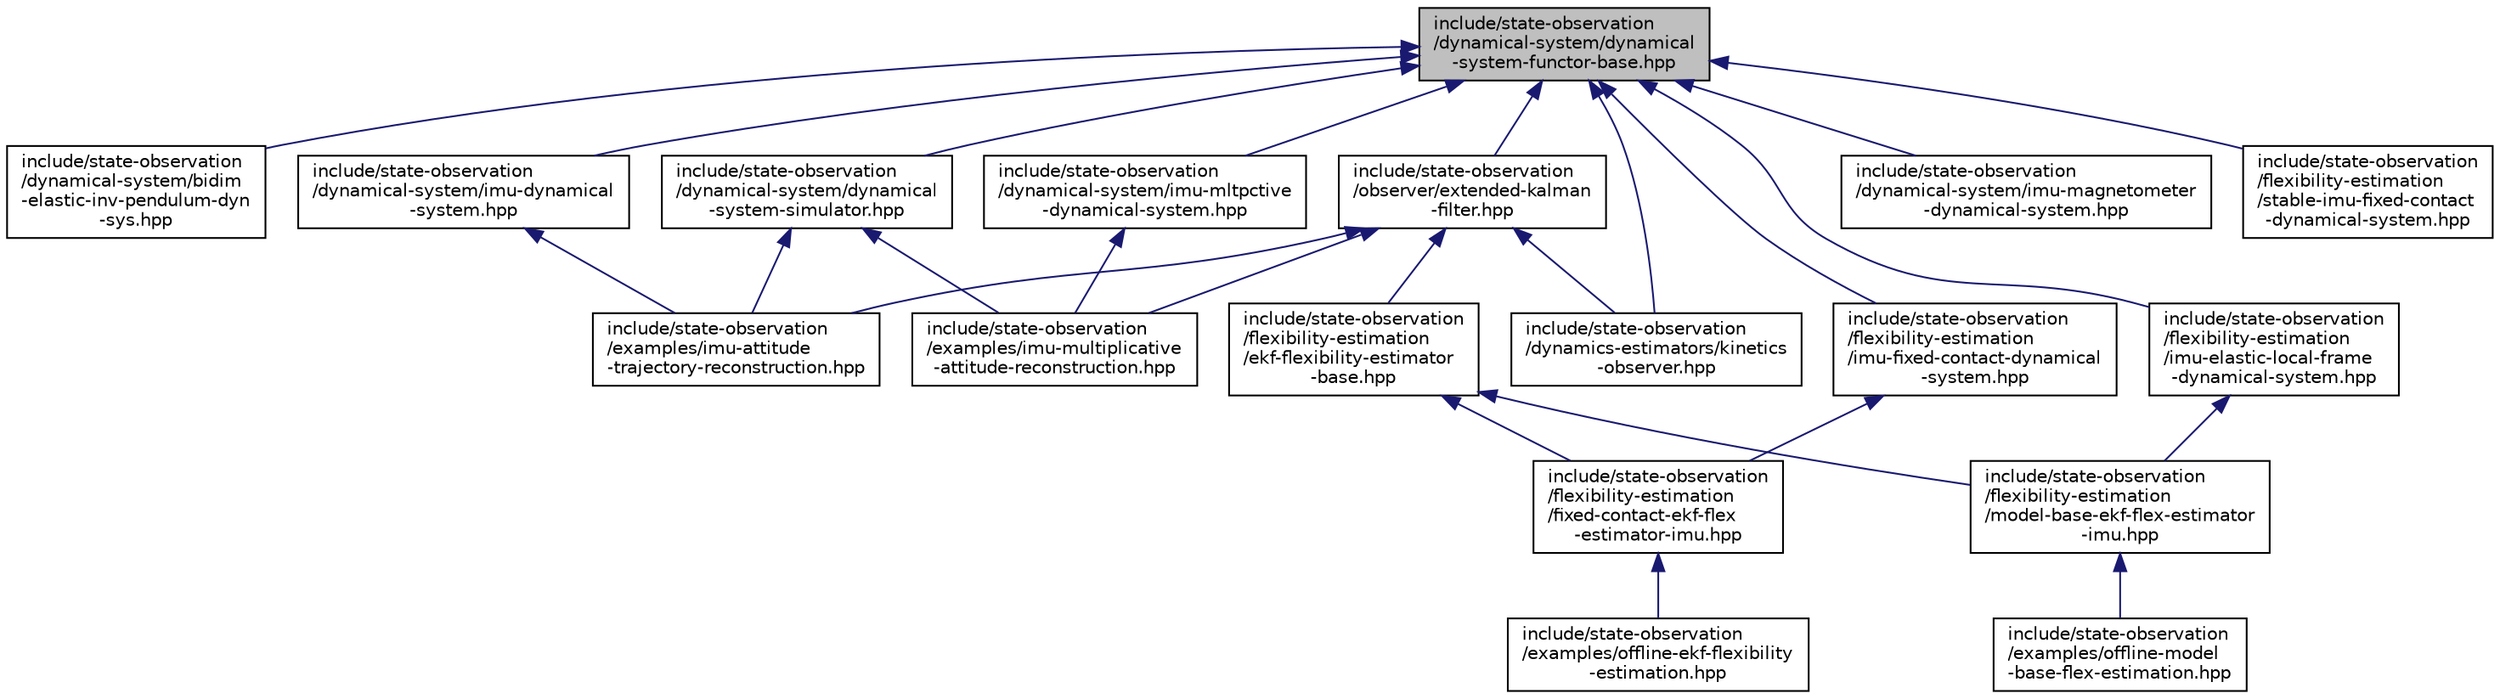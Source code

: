 digraph "include/state-observation/dynamical-system/dynamical-system-functor-base.hpp"
{
  edge [fontname="Helvetica",fontsize="10",labelfontname="Helvetica",labelfontsize="10"];
  node [fontname="Helvetica",fontsize="10",shape=record];
  Node14 [label="include/state-observation\l/dynamical-system/dynamical\l-system-functor-base.hpp",height=0.2,width=0.4,color="black", fillcolor="grey75", style="filled", fontcolor="black"];
  Node14 -> Node15 [dir="back",color="midnightblue",fontsize="10",style="solid",fontname="Helvetica"];
  Node15 [label="include/state-observation\l/dynamical-system/bidim\l-elastic-inv-pendulum-dyn\l-sys.hpp",height=0.2,width=0.4,color="black", fillcolor="white", style="filled",URL="$bidim-elastic-inv-pendulum-dyn-sys_8hpp.html"];
  Node14 -> Node16 [dir="back",color="midnightblue",fontsize="10",style="solid",fontname="Helvetica"];
  Node16 [label="include/state-observation\l/dynamical-system/dynamical\l-system-simulator.hpp",height=0.2,width=0.4,color="black", fillcolor="white", style="filled",URL="$dynamical-system-simulator_8hpp.html",tooltip="Provides an interface to simulate the dynamics provided by a dynamics functor. "];
  Node16 -> Node17 [dir="back",color="midnightblue",fontsize="10",style="solid",fontname="Helvetica"];
  Node17 [label="include/state-observation\l/examples/imu-attitude\l-trajectory-reconstruction.hpp",height=0.2,width=0.4,color="black", fillcolor="white", style="filled",URL="$imu-attitude-trajectory-reconstruction_8hpp.html",tooltip="Gives an implementation of attitude estimation for IMU reconstruction with or without given input..."];
  Node16 -> Node18 [dir="back",color="midnightblue",fontsize="10",style="solid",fontname="Helvetica"];
  Node18 [label="include/state-observation\l/examples/imu-multiplicative\l-attitude-reconstruction.hpp",height=0.2,width=0.4,color="black", fillcolor="white", style="filled",URL="$imu-multiplicative-attitude-reconstruction_8hpp.html"];
  Node14 -> Node19 [dir="back",color="midnightblue",fontsize="10",style="solid",fontname="Helvetica"];
  Node19 [label="include/state-observation\l/dynamical-system/imu-dynamical\l-system.hpp",height=0.2,width=0.4,color="black", fillcolor="white", style="filled",URL="$imu-dynamical-system_8hpp.html",tooltip="The file describes the dynamical system defined by an inertial measurement unit (IMU) fixed on a rigi..."];
  Node19 -> Node17 [dir="back",color="midnightblue",fontsize="10",style="solid",fontname="Helvetica"];
  Node14 -> Node20 [dir="back",color="midnightblue",fontsize="10",style="solid",fontname="Helvetica"];
  Node20 [label="include/state-observation\l/dynamical-system/imu-magnetometer\l-dynamical-system.hpp",height=0.2,width=0.4,color="black", fillcolor="white", style="filled",URL="$imu-magnetometer-dynamical-system_8hpp.html",tooltip="The file describes the dynamical system defined by an inertial measurement unit (IMU) fixed on a rigi..."];
  Node14 -> Node21 [dir="back",color="midnightblue",fontsize="10",style="solid",fontname="Helvetica"];
  Node21 [label="include/state-observation\l/dynamical-system/imu-mltpctive\l-dynamical-system.hpp",height=0.2,width=0.4,color="black", fillcolor="white", style="filled",URL="$imu-mltpctive-dynamical-system_8hpp.html"];
  Node21 -> Node18 [dir="back",color="midnightblue",fontsize="10",style="solid",fontname="Helvetica"];
  Node14 -> Node22 [dir="back",color="midnightblue",fontsize="10",style="solid",fontname="Helvetica"];
  Node22 [label="include/state-observation\l/dynamics-estimators/kinetics\l-observer.hpp",height=0.2,width=0.4,color="black", fillcolor="white", style="filled",URL="$kinetics-observer_8hpp.html",tooltip="Unified Kinetics estimator. "];
  Node14 -> Node23 [dir="back",color="midnightblue",fontsize="10",style="solid",fontname="Helvetica"];
  Node23 [label="include/state-observation\l/observer/extended-kalman\l-filter.hpp",height=0.2,width=0.4,color="black", fillcolor="white", style="filled",URL="$extended-kalman-filter_8hpp.html"];
  Node23 -> Node22 [dir="back",color="midnightblue",fontsize="10",style="solid",fontname="Helvetica"];
  Node23 -> Node17 [dir="back",color="midnightblue",fontsize="10",style="solid",fontname="Helvetica"];
  Node23 -> Node18 [dir="back",color="midnightblue",fontsize="10",style="solid",fontname="Helvetica"];
  Node23 -> Node24 [dir="back",color="midnightblue",fontsize="10",style="solid",fontname="Helvetica"];
  Node24 [label="include/state-observation\l/flexibility-estimation\l/ekf-flexibility-estimator\l-base.hpp",height=0.2,width=0.4,color="black", fillcolor="white", style="filled",URL="$ekf-flexibility-estimator-base_8hpp.html",tooltip="Declare the class of the flexibility estimation using the extended Kalman Filter. ..."];
  Node24 -> Node25 [dir="back",color="midnightblue",fontsize="10",style="solid",fontname="Helvetica"];
  Node25 [label="include/state-observation\l/flexibility-estimation\l/fixed-contact-ekf-flex\l-estimator-imu.hpp",height=0.2,width=0.4,color="black", fillcolor="white", style="filled",URL="$fixed-contact-ekf-flex-estimator-imu_8hpp.html",tooltip="Declares the class of the estimation of the flexibility using an extended Kalman filter and a fixed c..."];
  Node25 -> Node26 [dir="back",color="midnightblue",fontsize="10",style="solid",fontname="Helvetica"];
  Node26 [label="include/state-observation\l/examples/offline-ekf-flexibility\l-estimation.hpp",height=0.2,width=0.4,color="black", fillcolor="white", style="filled",URL="$offline-ekf-flexibility-estimation_8hpp.html",tooltip="Gives an implementation of flexibility estimation for IMU reconstruction with or without given input ..."];
  Node24 -> Node27 [dir="back",color="midnightblue",fontsize="10",style="solid",fontname="Helvetica"];
  Node27 [label="include/state-observation\l/flexibility-estimation\l/model-base-ekf-flex-estimator\l-imu.hpp",height=0.2,width=0.4,color="black", fillcolor="white", style="filled",URL="$model-base-ekf-flex-estimator-imu_8hpp.html",tooltip="Declares the class of the estimation of the flexibility using an extended Kalman filter and a fixed c..."];
  Node27 -> Node28 [dir="back",color="midnightblue",fontsize="10",style="solid",fontname="Helvetica"];
  Node28 [label="include/state-observation\l/examples/offline-model\l-base-flex-estimation.hpp",height=0.2,width=0.4,color="black", fillcolor="white", style="filled",URL="$offline-model-base-flex-estimation_8hpp.html"];
  Node14 -> Node29 [dir="back",color="midnightblue",fontsize="10",style="solid",fontname="Helvetica"];
  Node29 [label="include/state-observation\l/flexibility-estimation\l/imu-fixed-contact-dynamical\l-system.hpp",height=0.2,width=0.4,color="black", fillcolor="white", style="filled",URL="$imu-fixed-contact-dynamical-system_8hpp.html",tooltip="Definitions of the dynamical system of a robot flexibility with an IMU sensor. "];
  Node29 -> Node25 [dir="back",color="midnightblue",fontsize="10",style="solid",fontname="Helvetica"];
  Node14 -> Node30 [dir="back",color="midnightblue",fontsize="10",style="solid",fontname="Helvetica"];
  Node30 [label="include/state-observation\l/flexibility-estimation\l/imu-elastic-local-frame\l-dynamical-system.hpp",height=0.2,width=0.4,color="black", fillcolor="white", style="filled",URL="$imu-elastic-local-frame-dynamical-system_8hpp.html"];
  Node30 -> Node27 [dir="back",color="midnightblue",fontsize="10",style="solid",fontname="Helvetica"];
  Node14 -> Node31 [dir="back",color="midnightblue",fontsize="10",style="solid",fontname="Helvetica"];
  Node31 [label="include/state-observation\l/flexibility-estimation\l/stable-imu-fixed-contact\l-dynamical-system.hpp",height=0.2,width=0.4,color="black", fillcolor="white", style="filled",URL="$stable-imu-fixed-contact-dynamical-system_8hpp.html"];
}
